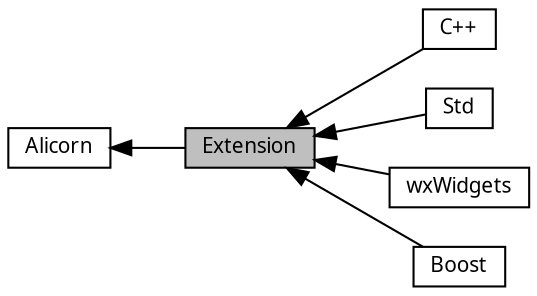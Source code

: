 digraph "Extension"
{
  edge [fontname="Verdana",fontsize="10",labelfontname="Verdana",labelfontsize="10"];
  node [fontname="Verdana",fontsize="10",shape=record];
  rankdir=LR;
  Node3 [label="C++",height=0.2,width=0.4,color="black", fillcolor="white", style="filled",URL="$a00489.html"];
  Node4 [label="Std",height=0.2,width=0.4,color="black", fillcolor="white", style="filled",URL="$a00492.html"];
  Node0 [label="Extension",height=0.2,width=0.4,color="black", fillcolor="grey75", style="filled", fontcolor="black"];
  Node1 [label="Alicorn",height=0.2,width=0.4,color="black", fillcolor="white", style="filled",URL="$a00485.html"];
  Node5 [label="wxWidgets",height=0.2,width=0.4,color="black", fillcolor="white", style="filled",URL="$a00493.html"];
  Node2 [label="Boost",height=0.2,width=0.4,color="black", fillcolor="white", style="filled",URL="$a00488.html"];
  Node1->Node0 [shape=plaintext, dir="back", style="solid"];
  Node0->Node2 [shape=plaintext, dir="back", style="solid"];
  Node0->Node3 [shape=plaintext, dir="back", style="solid"];
  Node0->Node4 [shape=plaintext, dir="back", style="solid"];
  Node0->Node5 [shape=plaintext, dir="back", style="solid"];
}
